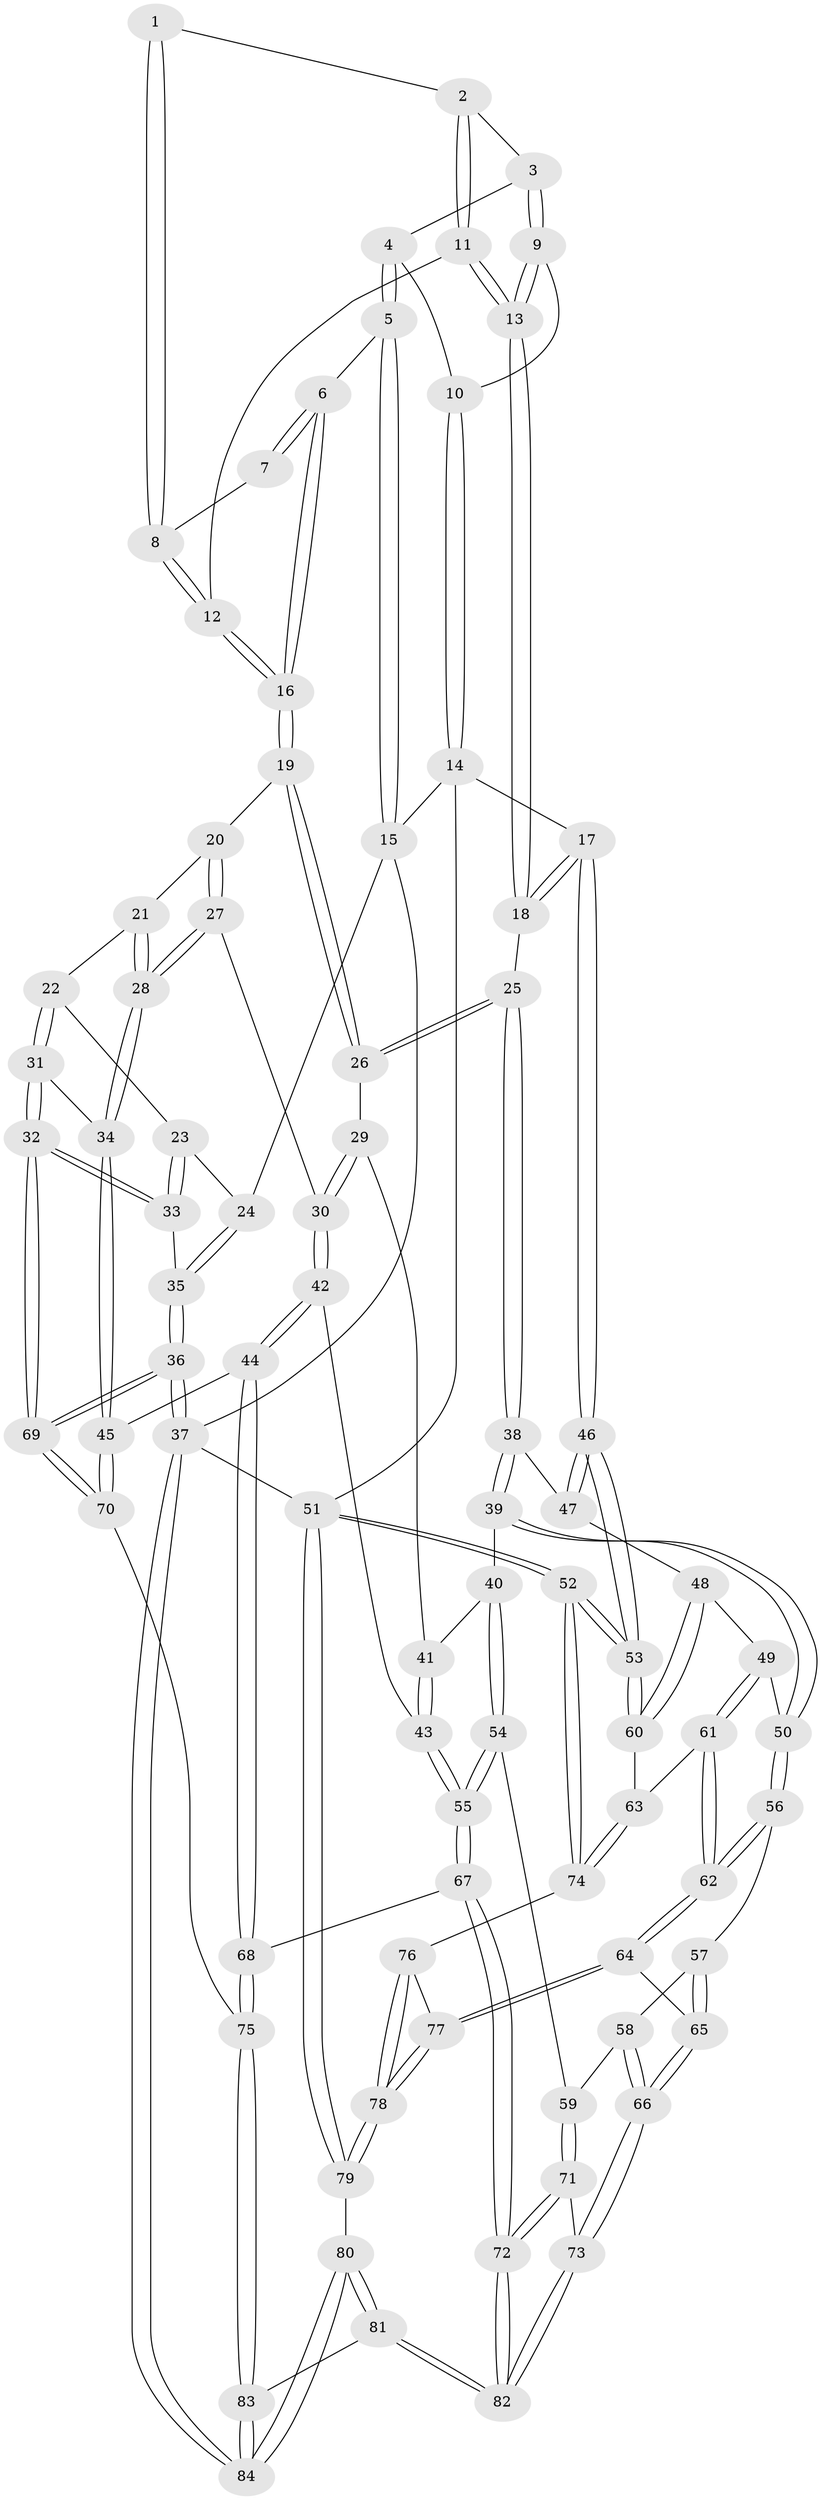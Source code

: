 // coarse degree distribution, {3: 0.35294117647058826, 4: 0.47058823529411764, 2: 0.029411764705882353, 5: 0.11764705882352941, 6: 0.029411764705882353}
// Generated by graph-tools (version 1.1) at 2025/38/03/04/25 23:38:29]
// undirected, 84 vertices, 207 edges
graph export_dot {
  node [color=gray90,style=filled];
  1 [pos="+0.5240642251934798+0.1641397174207742"];
  2 [pos="+0.566235942387876+0.15931770346359275"];
  3 [pos="+0.5677868249982101+0.1585714000610397"];
  4 [pos="+0.4431360292510025+0"];
  5 [pos="+0+0"];
  6 [pos="+0.15231293061711978+0.00691531569698115"];
  7 [pos="+0.4611406605190594+0.15815527675616212"];
  8 [pos="+0.49264112022056916+0.2818789068316001"];
  9 [pos="+0.7528606478801365+0.15555184049067333"];
  10 [pos="+0.8776795654512718+0"];
  11 [pos="+0.5111957135587119+0.3287101174209267"];
  12 [pos="+0.4965864482479416+0.3279373614165833"];
  13 [pos="+0.7268560081845837+0.38983222742046536"];
  14 [pos="+1+0"];
  15 [pos="+0+0"];
  16 [pos="+0.40075626359612715+0.35285076101762297"];
  17 [pos="+1+0.2894166146098666"];
  18 [pos="+0.7396695770978392+0.4210981276506623"];
  19 [pos="+0.3696145843735726+0.4527129962328854"];
  20 [pos="+0.36340977938197755+0.45859814544679456"];
  21 [pos="+0.2889546370648482+0.4743892531494109"];
  22 [pos="+0.17470821798921174+0.4753645481900965"];
  23 [pos="+0.16264247352498637+0.46842600278705687"];
  24 [pos="+0+0"];
  25 [pos="+0.7350691109249364+0.4711725596461659"];
  26 [pos="+0.5655712050779431+0.538617877783536"];
  27 [pos="+0.3878040913197752+0.6108091646986138"];
  28 [pos="+0.28580058383237883+0.6656112099748631"];
  29 [pos="+0.5351909361617135+0.5884503725156854"];
  30 [pos="+0.40114333017410436+0.620590616450208"];
  31 [pos="+0.20553973212339094+0.6880724204417905"];
  32 [pos="+0.12091709220129984+0.7178320878178396"];
  33 [pos="+0.037837547035960366+0.6145889260420799"];
  34 [pos="+0.24820714749724052+0.7027652169646064"];
  35 [pos="+0+0.5900560419501164"];
  36 [pos="+0+1"];
  37 [pos="+0+1"];
  38 [pos="+0.7374761762313934+0.47644882498724034"];
  39 [pos="+0.7373121524969568+0.580720173082675"];
  40 [pos="+0.6067711563672924+0.6950430637199361"];
  41 [pos="+0.5342494135078024+0.6232259772131341"];
  42 [pos="+0.4420378745176997+0.7274294463036514"];
  43 [pos="+0.4971554606251577+0.7133972574063295"];
  44 [pos="+0.40781629917394774+0.779490595234866"];
  45 [pos="+0.27223757083747246+0.7390884165965766"];
  46 [pos="+1+0.5606875272735635"];
  47 [pos="+0.9052362988043203+0.5572661875919441"];
  48 [pos="+0.9304978364333639+0.6919434944559623"];
  49 [pos="+0.930116437517087+0.6922895169905443"];
  50 [pos="+0.7430551563469765+0.601211604852825"];
  51 [pos="+1+1"];
  52 [pos="+1+0.9848293118826128"];
  53 [pos="+1+0.635067371897275"];
  54 [pos="+0.585363763894932+0.7536341803748394"];
  55 [pos="+0.5798049012648675+0.7556589020265412"];
  56 [pos="+0.7474254980759373+0.6285783886485878"];
  57 [pos="+0.6954481274223786+0.7389567155573505"];
  58 [pos="+0.6677353673984836+0.7617795885548588"];
  59 [pos="+0.6403994889417997+0.7724252228540804"];
  60 [pos="+1+0.6840187243266266"];
  61 [pos="+0.8678127674786429+0.7891168631952723"];
  62 [pos="+0.8525934405220548+0.7945702058084468"];
  63 [pos="+0.9340650184328851+0.805296292440752"];
  64 [pos="+0.8320117130005019+0.82882719459135"];
  65 [pos="+0.7900391713706214+0.841647229582897"];
  66 [pos="+0.7538481582232937+0.8627469824032203"];
  67 [pos="+0.5357412599251765+0.8680555997268878"];
  68 [pos="+0.4328178372509814+0.8767045066989482"];
  69 [pos="+0+1"];
  70 [pos="+0.24370717220193974+0.8720888832115217"];
  71 [pos="+0.6498424889715222+0.8164701108799749"];
  72 [pos="+0.6000648983083802+0.9117378751644166"];
  73 [pos="+0.7483688180394839+0.8674672458370473"];
  74 [pos="+1+0.9190932213586603"];
  75 [pos="+0.4176574690805451+0.9014390934107888"];
  76 [pos="+0.9300732222365414+0.9251690650111983"];
  77 [pos="+0.8497610229630718+0.8679141048697779"];
  78 [pos="+0.8155556655028162+1"];
  79 [pos="+0.7833937732996175+1"];
  80 [pos="+0.6942523662267163+1"];
  81 [pos="+0.6658939308490405+1"];
  82 [pos="+0.6641065696057934+0.9982276360748339"];
  83 [pos="+0.41562849855354184+0.9233778877907312"];
  84 [pos="+0.3507339032467725+1"];
  1 -- 2;
  1 -- 8;
  1 -- 8;
  2 -- 3;
  2 -- 11;
  2 -- 11;
  3 -- 4;
  3 -- 9;
  3 -- 9;
  4 -- 5;
  4 -- 5;
  4 -- 10;
  5 -- 6;
  5 -- 15;
  5 -- 15;
  6 -- 7;
  6 -- 7;
  6 -- 16;
  6 -- 16;
  7 -- 8;
  8 -- 12;
  8 -- 12;
  9 -- 10;
  9 -- 13;
  9 -- 13;
  10 -- 14;
  10 -- 14;
  11 -- 12;
  11 -- 13;
  11 -- 13;
  12 -- 16;
  12 -- 16;
  13 -- 18;
  13 -- 18;
  14 -- 15;
  14 -- 17;
  14 -- 51;
  15 -- 24;
  15 -- 37;
  16 -- 19;
  16 -- 19;
  17 -- 18;
  17 -- 18;
  17 -- 46;
  17 -- 46;
  18 -- 25;
  19 -- 20;
  19 -- 26;
  19 -- 26;
  20 -- 21;
  20 -- 27;
  20 -- 27;
  21 -- 22;
  21 -- 28;
  21 -- 28;
  22 -- 23;
  22 -- 31;
  22 -- 31;
  23 -- 24;
  23 -- 33;
  23 -- 33;
  24 -- 35;
  24 -- 35;
  25 -- 26;
  25 -- 26;
  25 -- 38;
  25 -- 38;
  26 -- 29;
  27 -- 28;
  27 -- 28;
  27 -- 30;
  28 -- 34;
  28 -- 34;
  29 -- 30;
  29 -- 30;
  29 -- 41;
  30 -- 42;
  30 -- 42;
  31 -- 32;
  31 -- 32;
  31 -- 34;
  32 -- 33;
  32 -- 33;
  32 -- 69;
  32 -- 69;
  33 -- 35;
  34 -- 45;
  34 -- 45;
  35 -- 36;
  35 -- 36;
  36 -- 37;
  36 -- 37;
  36 -- 69;
  36 -- 69;
  37 -- 84;
  37 -- 84;
  37 -- 51;
  38 -- 39;
  38 -- 39;
  38 -- 47;
  39 -- 40;
  39 -- 50;
  39 -- 50;
  40 -- 41;
  40 -- 54;
  40 -- 54;
  41 -- 43;
  41 -- 43;
  42 -- 43;
  42 -- 44;
  42 -- 44;
  43 -- 55;
  43 -- 55;
  44 -- 45;
  44 -- 68;
  44 -- 68;
  45 -- 70;
  45 -- 70;
  46 -- 47;
  46 -- 47;
  46 -- 53;
  46 -- 53;
  47 -- 48;
  48 -- 49;
  48 -- 60;
  48 -- 60;
  49 -- 50;
  49 -- 61;
  49 -- 61;
  50 -- 56;
  50 -- 56;
  51 -- 52;
  51 -- 52;
  51 -- 79;
  51 -- 79;
  52 -- 53;
  52 -- 53;
  52 -- 74;
  52 -- 74;
  53 -- 60;
  53 -- 60;
  54 -- 55;
  54 -- 55;
  54 -- 59;
  55 -- 67;
  55 -- 67;
  56 -- 57;
  56 -- 62;
  56 -- 62;
  57 -- 58;
  57 -- 65;
  57 -- 65;
  58 -- 59;
  58 -- 66;
  58 -- 66;
  59 -- 71;
  59 -- 71;
  60 -- 63;
  61 -- 62;
  61 -- 62;
  61 -- 63;
  62 -- 64;
  62 -- 64;
  63 -- 74;
  63 -- 74;
  64 -- 65;
  64 -- 77;
  64 -- 77;
  65 -- 66;
  65 -- 66;
  66 -- 73;
  66 -- 73;
  67 -- 68;
  67 -- 72;
  67 -- 72;
  68 -- 75;
  68 -- 75;
  69 -- 70;
  69 -- 70;
  70 -- 75;
  71 -- 72;
  71 -- 72;
  71 -- 73;
  72 -- 82;
  72 -- 82;
  73 -- 82;
  73 -- 82;
  74 -- 76;
  75 -- 83;
  75 -- 83;
  76 -- 77;
  76 -- 78;
  76 -- 78;
  77 -- 78;
  77 -- 78;
  78 -- 79;
  78 -- 79;
  79 -- 80;
  80 -- 81;
  80 -- 81;
  80 -- 84;
  80 -- 84;
  81 -- 82;
  81 -- 82;
  81 -- 83;
  83 -- 84;
  83 -- 84;
}

